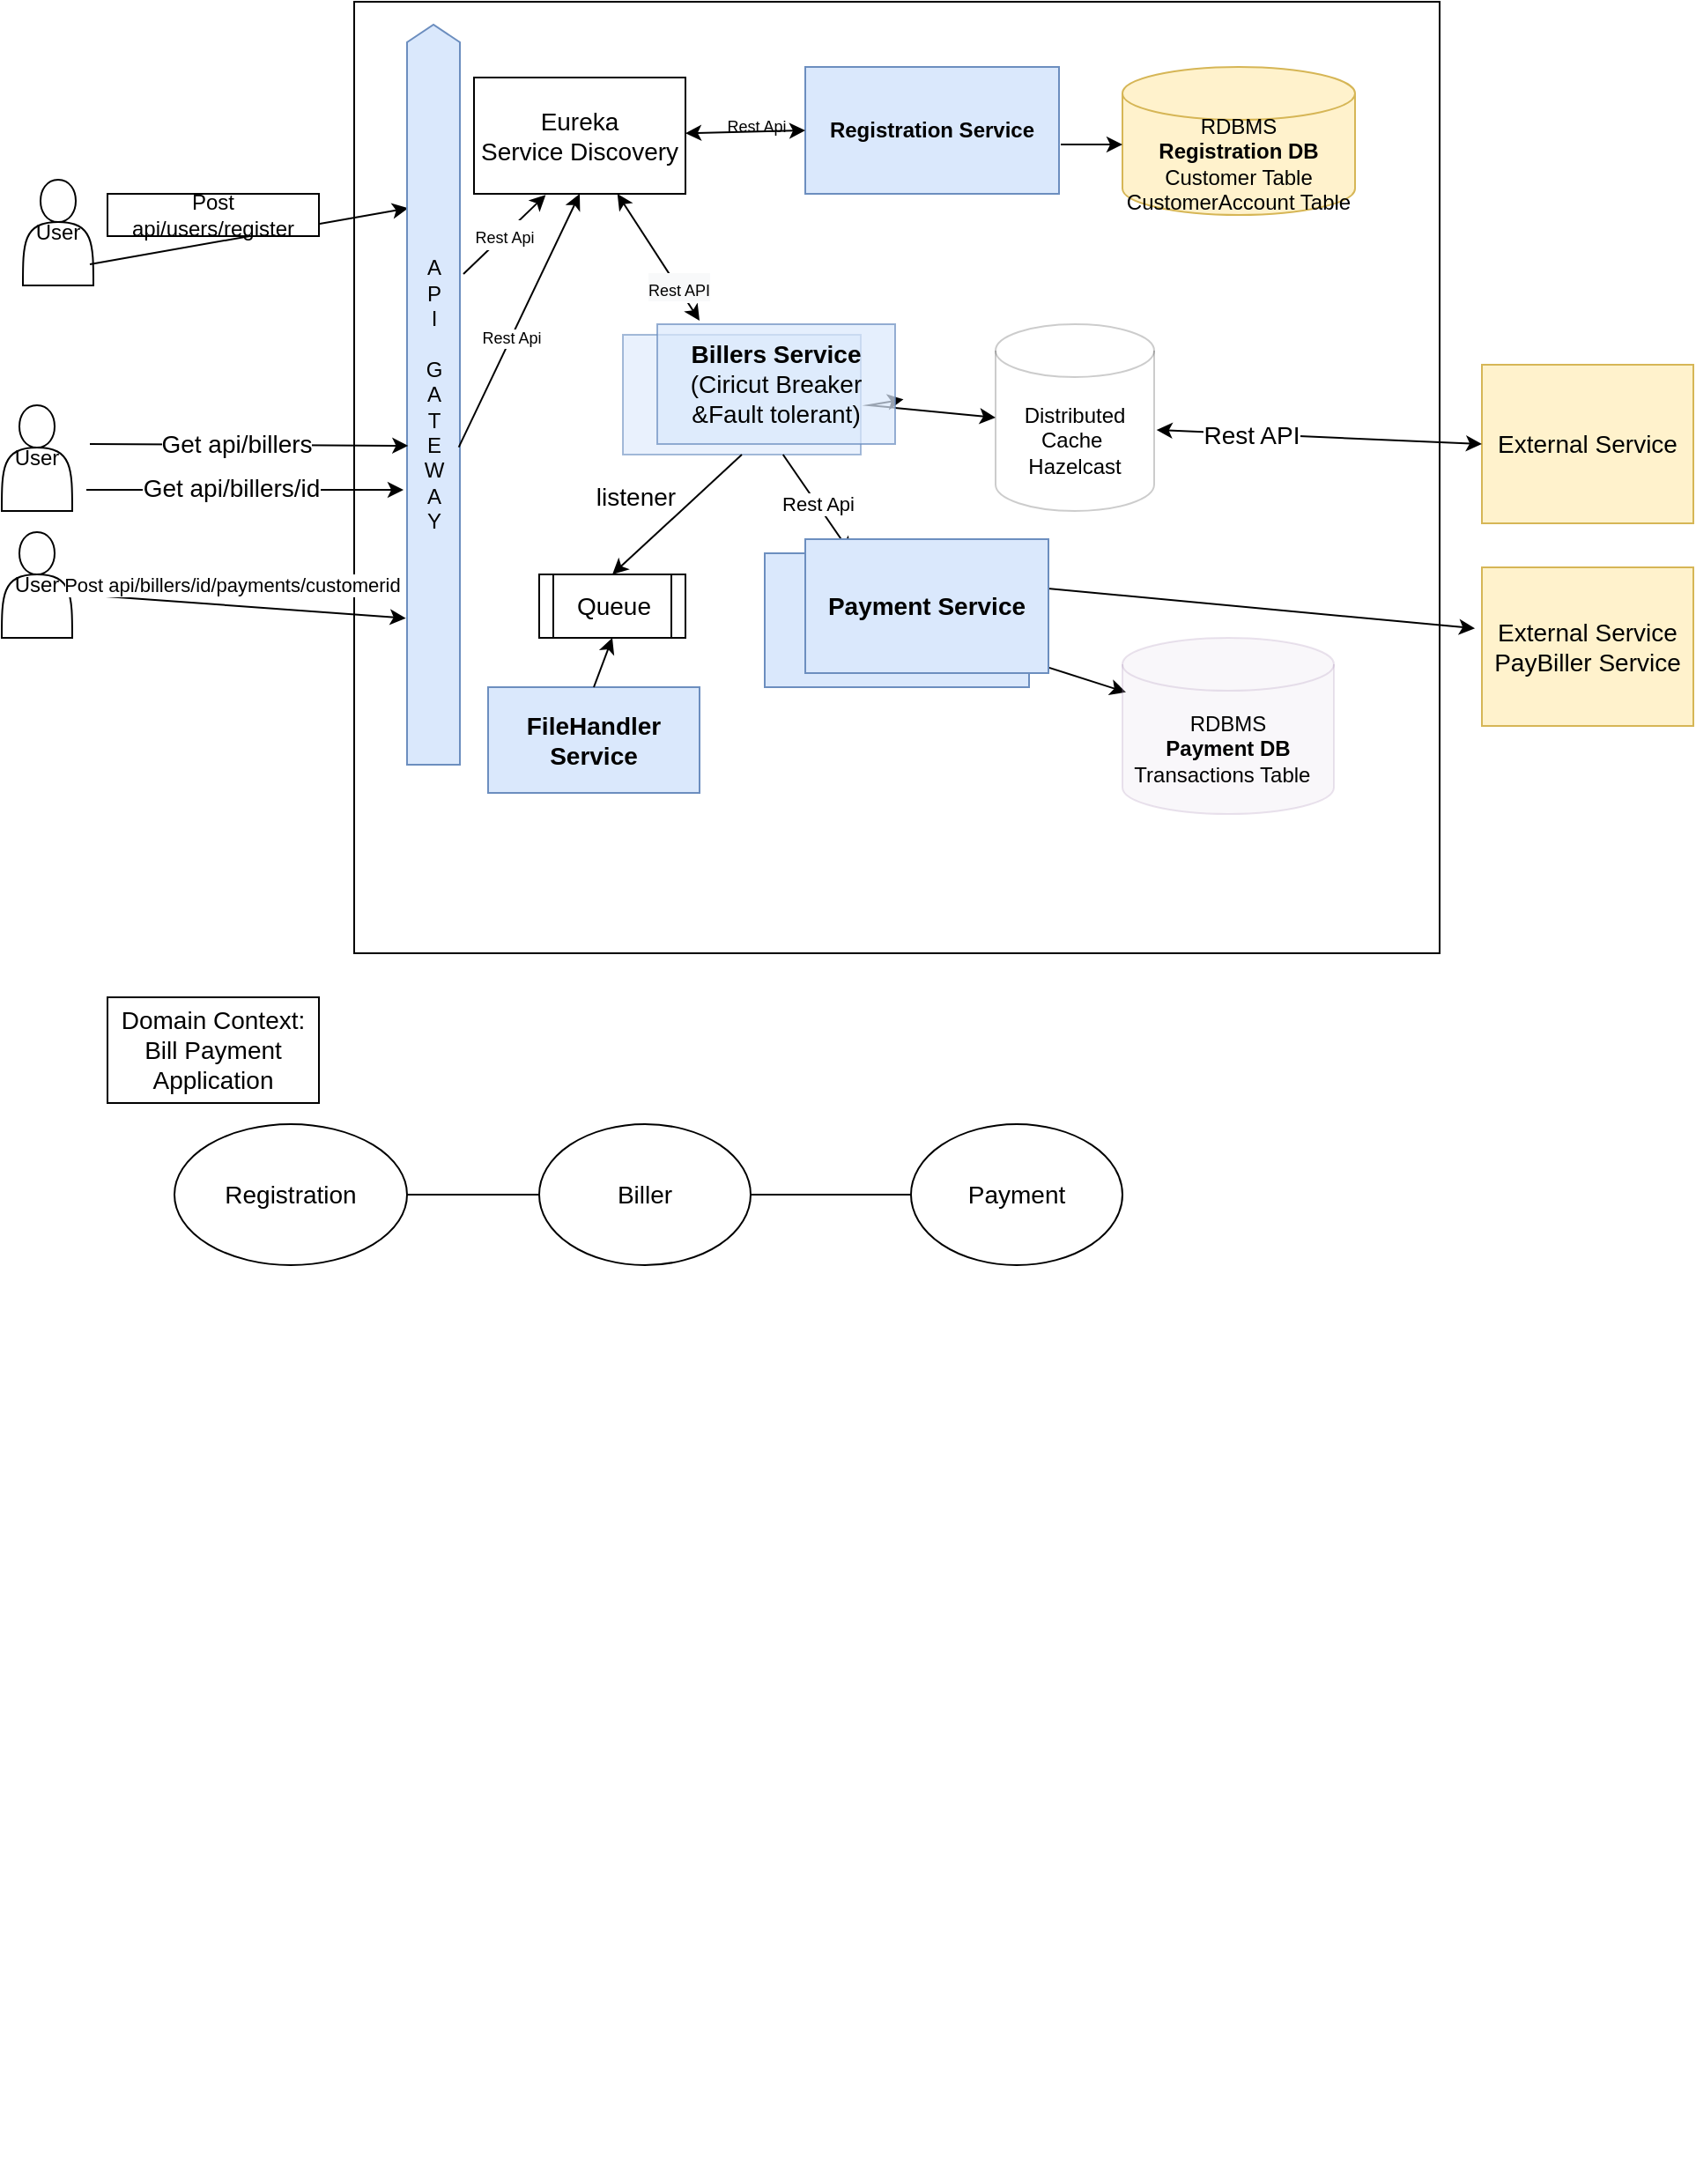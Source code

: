 <mxfile version="20.2.8" type="device"><diagram id="6Edijt8T8NmCulk1poT1" name="Page-1"><mxGraphModel dx="1014" dy="531" grid="1" gridSize="12" guides="1" tooltips="1" connect="1" arrows="1" fold="1" page="1" pageScale="1" pageWidth="850" pageHeight="1100" math="0" shadow="0"><root><mxCell id="0"/><mxCell id="1" parent="0"/><mxCell id="Ydh1QNETzFP_Cd_rzRM6-7" value="User" style="shape=actor;whiteSpace=wrap;html=1;" parent="1" vertex="1"><mxGeometry x="12" y="160" width="40" height="60" as="geometry"/></mxCell><mxCell id="Ydh1QNETzFP_Cd_rzRM6-10" value="" style="rounded=0;whiteSpace=wrap;html=1;" parent="1" vertex="1"><mxGeometry x="200" y="59" width="616" height="540" as="geometry"/></mxCell><mxCell id="Ydh1QNETzFP_Cd_rzRM6-11" value="" style="endArrow=classic;html=1;rounded=0;entryX=0.752;entryY=0.022;entryDx=0;entryDy=0;entryPerimeter=0;" parent="1" target="Ydh1QNETzFP_Cd_rzRM6-15" edge="1"><mxGeometry width="50" height="50" relative="1" as="geometry"><mxPoint x="50" y="208" as="sourcePoint"/><mxPoint x="150" y="160" as="targetPoint"/></mxGeometry></mxCell><mxCell id="Ydh1QNETzFP_Cd_rzRM6-12" value="Post api/users/register" style="whiteSpace=wrap;html=1;" parent="1" vertex="1"><mxGeometry x="60" y="168" width="120" height="24" as="geometry"/></mxCell><mxCell id="Ydh1QNETzFP_Cd_rzRM6-15" value="A&lt;br&gt;P&lt;br&gt;I&lt;br&gt;&lt;br&gt;G&lt;br&gt;A&lt;br&gt;T&lt;br&gt;E&lt;br&gt;W&lt;br&gt;A&lt;br&gt;Y" style="html=1;shadow=0;dashed=0;align=center;verticalAlign=middle;shape=mxgraph.arrows2.arrow;dy=0;dx=10;notch=0;direction=north;fillColor=#dae8fc;strokeColor=#6c8ebf;" parent="1" vertex="1"><mxGeometry x="230" y="72" width="30" height="420" as="geometry"/></mxCell><mxCell id="Ydh1QNETzFP_Cd_rzRM6-16" value="&lt;b&gt;Registration Service&lt;/b&gt;" style="rounded=0;whiteSpace=wrap;html=1;fillColor=#dae8fc;strokeColor=#6c8ebf;" parent="1" vertex="1"><mxGeometry x="456" y="96" width="144" height="72" as="geometry"/></mxCell><mxCell id="Ydh1QNETzFP_Cd_rzRM6-19" value="RDBMS&lt;br&gt;&lt;b&gt;Registration DB&lt;/b&gt;&lt;br&gt;Customer Table&lt;br&gt;CustomerAccount Table" style="shape=cylinder3;whiteSpace=wrap;html=1;boundedLbl=1;backgroundOutline=1;size=15;fillColor=#fff2cc;strokeColor=#d6b656;" parent="1" vertex="1"><mxGeometry x="636" y="96" width="132" height="84" as="geometry"/></mxCell><mxCell id="Ydh1QNETzFP_Cd_rzRM6-20" value="User" style="shape=actor;whiteSpace=wrap;html=1;" parent="1" vertex="1"><mxGeometry y="288" width="40" height="60" as="geometry"/></mxCell><mxCell id="Ydh1QNETzFP_Cd_rzRM6-25" value="" style="endArrow=classic;html=1;rounded=0;entryX=0.431;entryY=0.022;entryDx=0;entryDy=0;entryPerimeter=0;" parent="1" target="Ydh1QNETzFP_Cd_rzRM6-15" edge="1"><mxGeometry relative="1" as="geometry"><mxPoint x="50" y="310" as="sourcePoint"/><mxPoint x="190" y="310" as="targetPoint"/></mxGeometry></mxCell><mxCell id="Ydh1QNETzFP_Cd_rzRM6-27" value="Get api/billers" style="edgeLabel;html=1;align=center;verticalAlign=middle;resizable=0;points=[];fontSize=14;" parent="Ydh1QNETzFP_Cd_rzRM6-25" vertex="1" connectable="0"><mxGeometry x="0.138" y="1" relative="1" as="geometry"><mxPoint x="-20" as="offset"/></mxGeometry></mxCell><mxCell id="Ydh1QNETzFP_Cd_rzRM6-29" value="&lt;font style=&quot;font-size: 9px;&quot;&gt;Rest Api&lt;/font&gt;" style="endArrow=classic;html=1;rounded=0;fontSize=14;exitX=0.663;exitY=1.067;exitDx=0;exitDy=0;exitPerimeter=0;entryX=0.339;entryY=1.01;entryDx=0;entryDy=0;entryPerimeter=0;" parent="1" source="Ydh1QNETzFP_Cd_rzRM6-15" target="3hpAZLbZUWp5paw5Ux3k-81" edge="1"><mxGeometry width="50" height="50" relative="1" as="geometry"><mxPoint x="380" y="210" as="sourcePoint"/><mxPoint x="430" y="160" as="targetPoint"/></mxGeometry></mxCell><mxCell id="Ydh1QNETzFP_Cd_rzRM6-30" value="" style="rounded=0;whiteSpace=wrap;html=1;fontSize=14;fillColor=#dae8fc;strokeColor=#6c8ebf;opacity=60;" parent="1" vertex="1"><mxGeometry x="352.5" y="248" width="135" height="68" as="geometry"/></mxCell><mxCell id="Ydh1QNETzFP_Cd_rzRM6-31" value="External Service" style="rounded=0;whiteSpace=wrap;html=1;fontSize=14;fillColor=#fff2cc;strokeColor=#d6b656;" parent="1" vertex="1"><mxGeometry x="840" y="265" width="120" height="90" as="geometry"/></mxCell><mxCell id="Ydh1QNETzFP_Cd_rzRM6-32" value="Payment Service" style="rounded=0;whiteSpace=wrap;html=1;fontSize=14;fillColor=#dae8fc;strokeColor=#6c8ebf;" parent="1" vertex="1"><mxGeometry x="433" y="372" width="150" height="76" as="geometry"/></mxCell><mxCell id="XOakK1o64Fr1fNrjaMhl-1" value="Domain Context: Bill Payment Application" style="whiteSpace=wrap;html=1;fontSize=14;" parent="1" vertex="1"><mxGeometry x="60" y="624" width="120" height="60" as="geometry"/></mxCell><mxCell id="XOakK1o64Fr1fNrjaMhl-2" value="" style="whiteSpace=wrap;html=1;fontSize=14;opacity=0;" parent="1" vertex="1"><mxGeometry x="26" y="624" width="804" height="672" as="geometry"/></mxCell><mxCell id="3hpAZLbZUWp5paw5Ux3k-30" value="" style="endArrow=classic;html=1;rounded=0;exitX=1.007;exitY=0.611;exitDx=0;exitDy=0;exitPerimeter=0;" edge="1" parent="1" source="Ydh1QNETzFP_Cd_rzRM6-16"><mxGeometry width="50" height="50" relative="1" as="geometry"><mxPoint x="372" y="122" as="sourcePoint"/><mxPoint x="636" y="140" as="targetPoint"/></mxGeometry></mxCell><mxCell id="3hpAZLbZUWp5paw5Ux3k-37" value="Distributed Cache&amp;nbsp;&lt;br&gt;Hazelcast" style="shape=cylinder3;whiteSpace=wrap;html=1;boundedLbl=1;backgroundOutline=1;size=15;shadow=0;sketch=0;opacity=20;" vertex="1" parent="1"><mxGeometry x="564" y="242" width="90" height="106" as="geometry"/></mxCell><mxCell id="3hpAZLbZUWp5paw5Ux3k-39" value="Rest Api" style="endArrow=classic;html=1;rounded=0;" edge="1" parent="1" source="Ydh1QNETzFP_Cd_rzRM6-30" target="Ydh1QNETzFP_Cd_rzRM6-32"><mxGeometry width="50" height="50" relative="1" as="geometry"><mxPoint x="372" y="266" as="sourcePoint"/><mxPoint x="422" y="216" as="targetPoint"/></mxGeometry></mxCell><mxCell id="3hpAZLbZUWp5paw5Ux3k-40" value="User" style="shape=actor;whiteSpace=wrap;html=1;" vertex="1" parent="1"><mxGeometry y="360" width="40" height="60" as="geometry"/></mxCell><mxCell id="3hpAZLbZUWp5paw5Ux3k-41" value="" style="endArrow=classic;html=1;rounded=0;entryX=0.198;entryY=-0.022;entryDx=0;entryDy=0;entryPerimeter=0;" edge="1" parent="1" target="Ydh1QNETzFP_Cd_rzRM6-15"><mxGeometry relative="1" as="geometry"><mxPoint x="52" y="396" as="sourcePoint"/><mxPoint x="152" y="396" as="targetPoint"/></mxGeometry></mxCell><mxCell id="3hpAZLbZUWp5paw5Ux3k-45" value="Post api/billers/id/payments/customerid&amp;nbsp;" style="edgeLabel;html=1;align=center;verticalAlign=middle;resizable=0;points=[];" vertex="1" connectable="0" parent="1"><mxGeometry x="132" y="390" as="geometry"/></mxCell><mxCell id="3hpAZLbZUWp5paw5Ux3k-46" value="" style="endArrow=classic;html=1;rounded=0;" edge="1" parent="1"><mxGeometry relative="1" as="geometry"><mxPoint x="585" y="433.936" as="sourcePoint"/><mxPoint x="638" y="450.851" as="targetPoint"/></mxGeometry></mxCell><mxCell id="3hpAZLbZUWp5paw5Ux3k-48" value="RDBMS&lt;br&gt;&lt;b&gt;Payment DB&lt;/b&gt;&lt;br&gt;Transactions Table&lt;span style=&quot;white-space: pre;&quot;&gt;&#9;&lt;/span&gt;" style="shape=cylinder3;whiteSpace=wrap;html=1;boundedLbl=1;backgroundOutline=1;size=15;shadow=0;sketch=0;opacity=20;fillColor=#e1d5e7;strokeColor=#9673a6;" vertex="1" parent="1"><mxGeometry x="636" y="420" width="120" height="100" as="geometry"/></mxCell><mxCell id="3hpAZLbZUWp5paw5Ux3k-55" value="External Service&lt;br&gt;PayBiller Service" style="rounded=0;whiteSpace=wrap;html=1;fontSize=14;fillColor=#fff2cc;strokeColor=#d6b656;" vertex="1" parent="1"><mxGeometry x="840" y="380" width="120" height="90" as="geometry"/></mxCell><mxCell id="3hpAZLbZUWp5paw5Ux3k-56" value="" style="endArrow=classic;html=1;rounded=0;" edge="1" parent="1"><mxGeometry relative="1" as="geometry"><mxPoint x="48" y="336" as="sourcePoint"/><mxPoint x="228" y="336" as="targetPoint"/></mxGeometry></mxCell><mxCell id="3hpAZLbZUWp5paw5Ux3k-57" value="Get api/billers/id" style="edgeLabel;html=1;align=center;verticalAlign=middle;resizable=0;points=[];fontSize=14;" vertex="1" connectable="0" parent="3hpAZLbZUWp5paw5Ux3k-56"><mxGeometry x="0.138" y="1" relative="1" as="geometry"><mxPoint x="-21" as="offset"/></mxGeometry></mxCell><mxCell id="3hpAZLbZUWp5paw5Ux3k-59" value="" style="endArrow=classic;startArrow=classic;html=1;rounded=0;entryX=0;entryY=0.5;entryDx=0;entryDy=0;exitX=1.015;exitY=0.566;exitDx=0;exitDy=0;exitPerimeter=0;" edge="1" parent="1" source="3hpAZLbZUWp5paw5Ux3k-37" target="Ydh1QNETzFP_Cd_rzRM6-31"><mxGeometry width="50" height="50" relative="1" as="geometry"><mxPoint x="648" y="324" as="sourcePoint"/><mxPoint x="542" y="252" as="targetPoint"/></mxGeometry></mxCell><mxCell id="3hpAZLbZUWp5paw5Ux3k-86" value="Rest API" style="edgeLabel;html=1;align=center;verticalAlign=middle;resizable=0;points=[];fontSize=14;fontFamily=Helvetica;fontColor=default;" vertex="1" connectable="0" parent="3hpAZLbZUWp5paw5Ux3k-59"><mxGeometry x="-0.422" relative="1" as="geometry"><mxPoint as="offset"/></mxGeometry></mxCell><mxCell id="3hpAZLbZUWp5paw5Ux3k-61" value="" style="endArrow=classic;startArrow=classic;html=1;rounded=0;entryX=0;entryY=0.5;entryDx=0;entryDy=0;entryPerimeter=0;exitX=1.035;exitY=0.627;exitDx=0;exitDy=0;exitPerimeter=0;" edge="1" parent="1" source="3hpAZLbZUWp5paw5Ux3k-62" target="3hpAZLbZUWp5paw5Ux3k-37"><mxGeometry width="50" height="50" relative="1" as="geometry"><mxPoint x="468" y="288" as="sourcePoint"/><mxPoint x="576" y="336" as="targetPoint"/><Array as="points"><mxPoint x="492" y="288"/></Array></mxGeometry></mxCell><mxCell id="3hpAZLbZUWp5paw5Ux3k-62" value="&lt;b&gt;Billers Service&lt;/b&gt;&lt;br&gt;(Ciricut Breaker &amp;amp;Fault tolerant)" style="rounded=0;whiteSpace=wrap;html=1;fontSize=14;fillColor=#dae8fc;strokeColor=#6c8ebf;opacity=70;" vertex="1" parent="1"><mxGeometry x="372" y="242" width="135" height="68" as="geometry"/></mxCell><mxCell id="3hpAZLbZUWp5paw5Ux3k-63" value="" style="endArrow=classic;html=1;rounded=0;fontFamily=Helvetica;fontSize=14;fontColor=default;entryX=-0.033;entryY=0.385;entryDx=0;entryDy=0;entryPerimeter=0;exitX=1;exitY=0.25;exitDx=0;exitDy=0;" edge="1" parent="1" source="Ydh1QNETzFP_Cd_rzRM6-32" target="3hpAZLbZUWp5paw5Ux3k-55"><mxGeometry relative="1" as="geometry"><mxPoint x="384" y="264" as="sourcePoint"/><mxPoint x="484" y="264" as="targetPoint"/></mxGeometry></mxCell><mxCell id="3hpAZLbZUWp5paw5Ux3k-66" value="&lt;b&gt;FileHandler Service&lt;/b&gt;" style="rounded=0;whiteSpace=wrap;html=1;strokeColor=#6c8ebf;fontFamily=Helvetica;fontSize=14;fillColor=#dae8fc;" vertex="1" parent="1"><mxGeometry x="276" y="448" width="120" height="60" as="geometry"/></mxCell><mxCell id="3hpAZLbZUWp5paw5Ux3k-69" value="Queue" style="shape=process;whiteSpace=wrap;html=1;backgroundOutline=1;rounded=0;strokeColor=default;fontFamily=Helvetica;fontSize=14;fontColor=default;fillColor=default;" vertex="1" parent="1"><mxGeometry x="305" y="384" width="83" height="36" as="geometry"/></mxCell><mxCell id="3hpAZLbZUWp5paw5Ux3k-70" value="" style="endArrow=classic;html=1;rounded=0;fontFamily=Helvetica;fontSize=14;fontColor=default;exitX=0.5;exitY=0;exitDx=0;exitDy=0;entryX=0.5;entryY=1;entryDx=0;entryDy=0;" edge="1" parent="1" source="3hpAZLbZUWp5paw5Ux3k-66" target="3hpAZLbZUWp5paw5Ux3k-69"><mxGeometry width="50" height="50" relative="1" as="geometry"><mxPoint x="408" y="266" as="sourcePoint"/><mxPoint x="458" y="216" as="targetPoint"/></mxGeometry></mxCell><mxCell id="3hpAZLbZUWp5paw5Ux3k-71" value="" style="endArrow=classic;html=1;rounded=0;fontFamily=Helvetica;fontSize=14;fontColor=default;entryX=0.5;entryY=0;entryDx=0;entryDy=0;exitX=0.5;exitY=1;exitDx=0;exitDy=0;" edge="1" parent="1" source="Ydh1QNETzFP_Cd_rzRM6-30" target="3hpAZLbZUWp5paw5Ux3k-69"><mxGeometry width="50" height="50" relative="1" as="geometry"><mxPoint x="288" y="336" as="sourcePoint"/><mxPoint x="458" y="216" as="targetPoint"/></mxGeometry></mxCell><mxCell id="3hpAZLbZUWp5paw5Ux3k-72" value="listener" style="text;html=1;strokeColor=none;fillColor=none;align=center;verticalAlign=middle;whiteSpace=wrap;rounded=0;fontFamily=Helvetica;fontSize=14;fontColor=default;" vertex="1" parent="1"><mxGeometry x="336" y="325" width="48" height="30" as="geometry"/></mxCell><mxCell id="3hpAZLbZUWp5paw5Ux3k-74" value="&lt;b&gt;Payment Service&lt;/b&gt;" style="rounded=0;whiteSpace=wrap;html=1;fontSize=14;fillColor=#dae8fc;strokeColor=#6c8ebf;" vertex="1" parent="1"><mxGeometry x="456" y="364" width="138" height="76" as="geometry"/></mxCell><mxCell id="3hpAZLbZUWp5paw5Ux3k-75" value="Registration" style="ellipse;whiteSpace=wrap;html=1;rounded=0;strokeColor=default;fontFamily=Helvetica;fontSize=14;fontColor=default;fillColor=default;" vertex="1" parent="1"><mxGeometry x="98" y="696" width="132" height="80" as="geometry"/></mxCell><mxCell id="3hpAZLbZUWp5paw5Ux3k-76" value="" style="endArrow=none;html=1;rounded=0;fontFamily=Helvetica;fontSize=14;fontColor=default;exitX=1;exitY=0.5;exitDx=0;exitDy=0;" edge="1" parent="1" source="3hpAZLbZUWp5paw5Ux3k-75" target="3hpAZLbZUWp5paw5Ux3k-77"><mxGeometry width="50" height="50" relative="1" as="geometry"><mxPoint x="444" y="650" as="sourcePoint"/><mxPoint x="288" y="732" as="targetPoint"/><Array as="points"/></mxGeometry></mxCell><mxCell id="3hpAZLbZUWp5paw5Ux3k-77" value="Biller" style="ellipse;whiteSpace=wrap;html=1;rounded=0;strokeColor=default;fontFamily=Helvetica;fontSize=14;fontColor=default;fillColor=default;" vertex="1" parent="1"><mxGeometry x="305" y="696" width="120" height="80" as="geometry"/></mxCell><mxCell id="3hpAZLbZUWp5paw5Ux3k-78" value="Payment" style="ellipse;whiteSpace=wrap;html=1;rounded=0;strokeColor=default;fontFamily=Helvetica;fontSize=14;fontColor=default;fillColor=default;" vertex="1" parent="1"><mxGeometry x="516" y="696" width="120" height="80" as="geometry"/></mxCell><mxCell id="3hpAZLbZUWp5paw5Ux3k-79" value="" style="endArrow=none;html=1;rounded=0;fontFamily=Helvetica;fontSize=14;fontColor=default;exitX=1;exitY=0.5;exitDx=0;exitDy=0;entryX=0;entryY=0.5;entryDx=0;entryDy=0;" edge="1" parent="1" source="3hpAZLbZUWp5paw5Ux3k-77" target="3hpAZLbZUWp5paw5Ux3k-78"><mxGeometry width="50" height="50" relative="1" as="geometry"><mxPoint x="444" y="638" as="sourcePoint"/><mxPoint x="494" y="588" as="targetPoint"/></mxGeometry></mxCell><mxCell id="3hpAZLbZUWp5paw5Ux3k-81" value="Eureka&lt;br&gt;Service Discovery" style="rounded=0;whiteSpace=wrap;html=1;strokeColor=default;fontFamily=Helvetica;fontSize=14;fontColor=default;fillColor=default;" vertex="1" parent="1"><mxGeometry x="268" y="102" width="120" height="66" as="geometry"/></mxCell><mxCell id="3hpAZLbZUWp5paw5Ux3k-82" value="" style="endArrow=classic;startArrow=classic;html=1;rounded=0;fontFamily=Helvetica;fontSize=14;fontColor=default;entryX=0;entryY=0.5;entryDx=0;entryDy=0;" edge="1" parent="1" source="3hpAZLbZUWp5paw5Ux3k-81" target="Ydh1QNETzFP_Cd_rzRM6-16"><mxGeometry width="50" height="50" relative="1" as="geometry"><mxPoint x="388" y="182" as="sourcePoint"/><mxPoint x="438" y="132" as="targetPoint"/></mxGeometry></mxCell><mxCell id="3hpAZLbZUWp5paw5Ux3k-83" value="" style="endArrow=classic;startArrow=classic;html=1;rounded=0;fontFamily=Helvetica;fontSize=14;fontColor=default;" edge="1" parent="1" target="3hpAZLbZUWp5paw5Ux3k-81"><mxGeometry width="50" height="50" relative="1" as="geometry"><mxPoint x="396" y="240" as="sourcePoint"/><mxPoint x="494" y="300" as="targetPoint"/><Array as="points"/></mxGeometry></mxCell><mxCell id="3hpAZLbZUWp5paw5Ux3k-93" value="&lt;span style=&quot;background-color: rgb(248, 249, 250);&quot;&gt;&lt;font style=&quot;font-size: 9px;&quot;&gt;Rest API&lt;/font&gt;&lt;/span&gt;" style="edgeLabel;html=1;align=center;verticalAlign=middle;resizable=0;points=[];fontSize=14;fontFamily=Helvetica;fontColor=default;" vertex="1" connectable="0" parent="3hpAZLbZUWp5paw5Ux3k-83"><mxGeometry x="-0.205" y="-4" relative="1" as="geometry"><mxPoint x="3" y="11" as="offset"/></mxGeometry></mxCell><mxCell id="3hpAZLbZUWp5paw5Ux3k-85" value="" style="endArrow=classic;html=1;rounded=0;fontFamily=Helvetica;fontSize=14;fontColor=default;entryX=0.5;entryY=1;entryDx=0;entryDy=0;exitX=0.429;exitY=0.978;exitDx=0;exitDy=0;exitPerimeter=0;" edge="1" parent="1" source="Ydh1QNETzFP_Cd_rzRM6-15" target="3hpAZLbZUWp5paw5Ux3k-81"><mxGeometry width="50" height="50" relative="1" as="geometry"><mxPoint x="444" y="350" as="sourcePoint"/><mxPoint x="494" y="300" as="targetPoint"/></mxGeometry></mxCell><mxCell id="3hpAZLbZUWp5paw5Ux3k-94" value="Rest Api" style="edgeLabel;html=1;align=center;verticalAlign=middle;resizable=0;points=[];fontSize=9;fontFamily=Helvetica;fontColor=default;" vertex="1" connectable="0" parent="3hpAZLbZUWp5paw5Ux3k-85"><mxGeometry x="-0.134" relative="1" as="geometry"><mxPoint as="offset"/></mxGeometry></mxCell><mxCell id="3hpAZLbZUWp5paw5Ux3k-95" value="Rest Api" style="text;html=1;align=center;verticalAlign=middle;resizable=0;points=[];autosize=1;strokeColor=none;fillColor=none;fontSize=9;fontFamily=Helvetica;fontColor=default;" vertex="1" parent="1"><mxGeometry x="398" y="118" width="60" height="24" as="geometry"/></mxCell></root></mxGraphModel></diagram></mxfile>